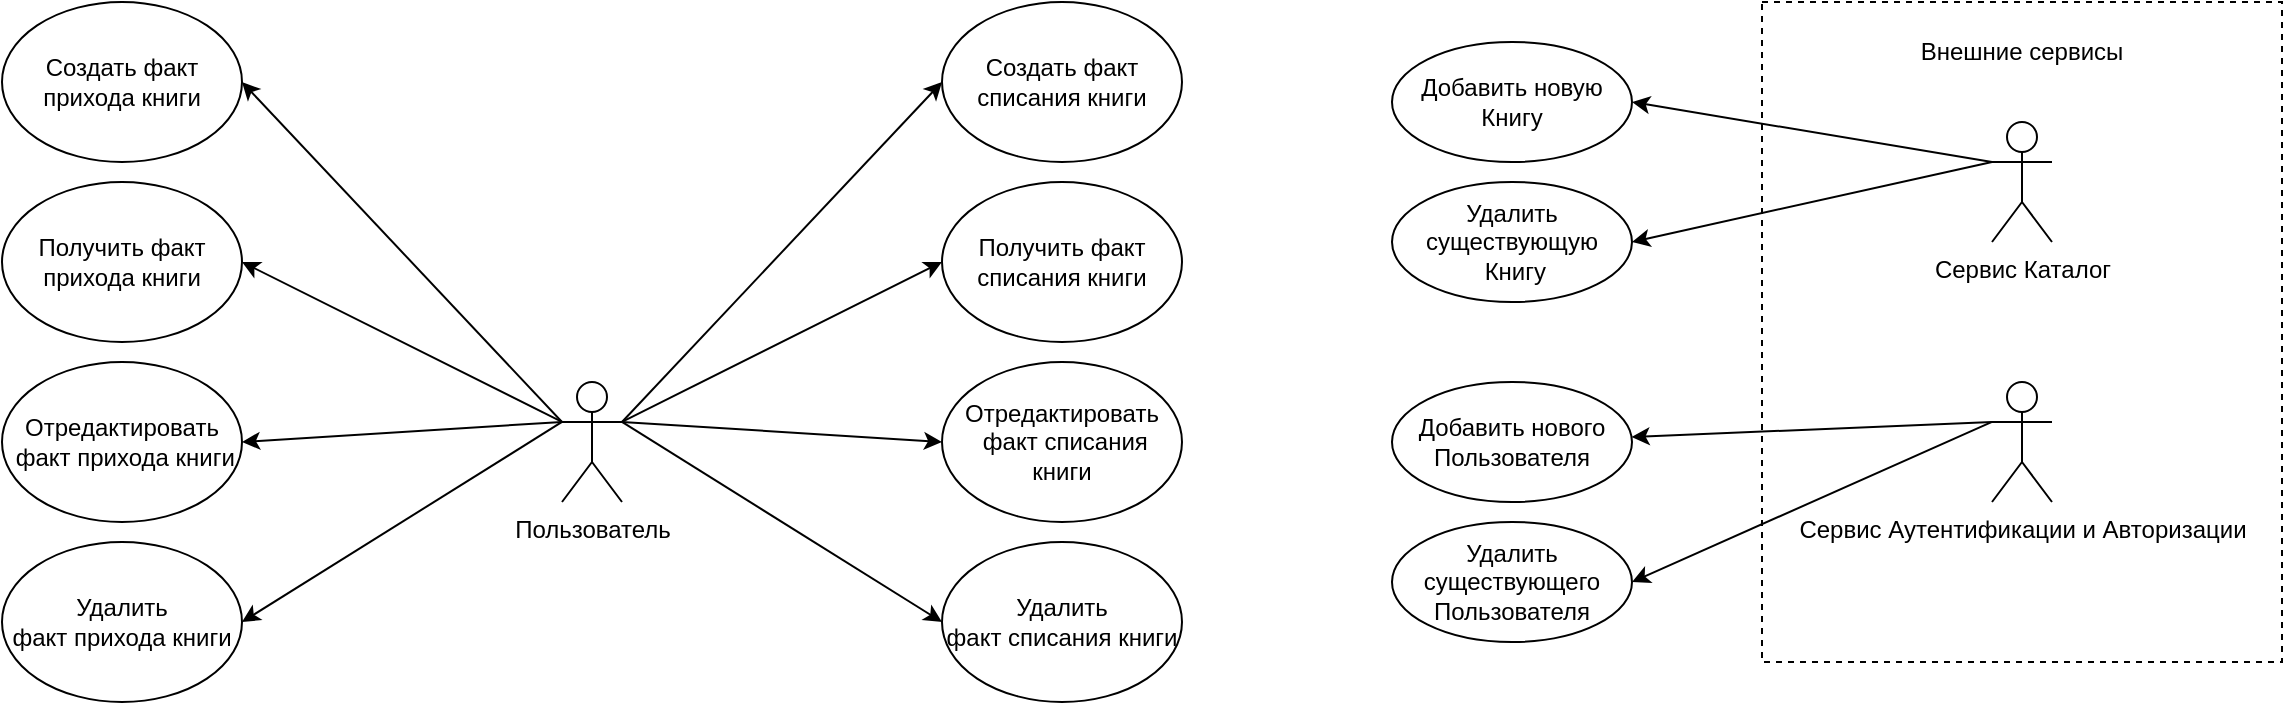 <mxfile version="26.0.6">
  <diagram name="Страница — 1" id="LDmB1OvMdF-QmFk6Qm8B">
    <mxGraphModel dx="913" dy="454" grid="1" gridSize="10" guides="1" tooltips="1" connect="1" arrows="1" fold="1" page="1" pageScale="1" pageWidth="2336" pageHeight="1654" math="0" shadow="0">
      <root>
        <mxCell id="0" />
        <mxCell id="1" parent="0" />
        <mxCell id="Ar7VTaamPSCHCqMAzxKv-7" style="rounded=0;orthogonalLoop=1;jettySize=auto;html=1;entryX=0;entryY=0.5;entryDx=0;entryDy=0;exitX=1;exitY=0.333;exitDx=0;exitDy=0;exitPerimeter=0;" edge="1" parent="1" source="Ar7VTaamPSCHCqMAzxKv-1" target="Ar7VTaamPSCHCqMAzxKv-2">
          <mxGeometry relative="1" as="geometry">
            <mxPoint x="580" y="570" as="sourcePoint" />
          </mxGeometry>
        </mxCell>
        <mxCell id="Ar7VTaamPSCHCqMAzxKv-8" style="rounded=0;orthogonalLoop=1;jettySize=auto;html=1;exitX=1;exitY=0.333;exitDx=0;exitDy=0;exitPerimeter=0;entryX=0;entryY=0.5;entryDx=0;entryDy=0;" edge="1" parent="1" source="Ar7VTaamPSCHCqMAzxKv-1" target="Ar7VTaamPSCHCqMAzxKv-4">
          <mxGeometry relative="1" as="geometry" />
        </mxCell>
        <mxCell id="Ar7VTaamPSCHCqMAzxKv-10" style="rounded=0;orthogonalLoop=1;jettySize=auto;html=1;exitX=1;exitY=0.333;exitDx=0;exitDy=0;exitPerimeter=0;entryX=0;entryY=0.5;entryDx=0;entryDy=0;" edge="1" parent="1" source="Ar7VTaamPSCHCqMAzxKv-1" target="Ar7VTaamPSCHCqMAzxKv-3">
          <mxGeometry relative="1" as="geometry" />
        </mxCell>
        <mxCell id="Ar7VTaamPSCHCqMAzxKv-11" style="rounded=0;orthogonalLoop=1;jettySize=auto;html=1;exitX=1;exitY=0.333;exitDx=0;exitDy=0;exitPerimeter=0;entryX=0;entryY=0.5;entryDx=0;entryDy=0;" edge="1" parent="1" source="Ar7VTaamPSCHCqMAzxKv-1" target="Ar7VTaamPSCHCqMAzxKv-5">
          <mxGeometry relative="1" as="geometry" />
        </mxCell>
        <mxCell id="Ar7VTaamPSCHCqMAzxKv-16" style="rounded=0;orthogonalLoop=1;jettySize=auto;html=1;exitX=0;exitY=0.333;exitDx=0;exitDy=0;exitPerimeter=0;entryX=1;entryY=0.5;entryDx=0;entryDy=0;" edge="1" parent="1" source="Ar7VTaamPSCHCqMAzxKv-1" target="Ar7VTaamPSCHCqMAzxKv-12">
          <mxGeometry relative="1" as="geometry" />
        </mxCell>
        <mxCell id="Ar7VTaamPSCHCqMAzxKv-17" style="rounded=0;orthogonalLoop=1;jettySize=auto;html=1;exitX=0;exitY=0.333;exitDx=0;exitDy=0;exitPerimeter=0;entryX=1;entryY=0.5;entryDx=0;entryDy=0;" edge="1" parent="1" source="Ar7VTaamPSCHCqMAzxKv-1" target="Ar7VTaamPSCHCqMAzxKv-14">
          <mxGeometry relative="1" as="geometry" />
        </mxCell>
        <mxCell id="Ar7VTaamPSCHCqMAzxKv-18" style="rounded=0;orthogonalLoop=1;jettySize=auto;html=1;exitX=0;exitY=0.333;exitDx=0;exitDy=0;exitPerimeter=0;entryX=1;entryY=0.5;entryDx=0;entryDy=0;" edge="1" parent="1" source="Ar7VTaamPSCHCqMAzxKv-1" target="Ar7VTaamPSCHCqMAzxKv-13">
          <mxGeometry relative="1" as="geometry" />
        </mxCell>
        <mxCell id="Ar7VTaamPSCHCqMAzxKv-19" style="rounded=0;orthogonalLoop=1;jettySize=auto;html=1;exitX=0;exitY=0.333;exitDx=0;exitDy=0;exitPerimeter=0;entryX=1;entryY=0.5;entryDx=0;entryDy=0;" edge="1" parent="1" source="Ar7VTaamPSCHCqMAzxKv-1" target="Ar7VTaamPSCHCqMAzxKv-15">
          <mxGeometry relative="1" as="geometry" />
        </mxCell>
        <mxCell id="Ar7VTaamPSCHCqMAzxKv-1" value="Пользователь" style="shape=umlActor;verticalLabelPosition=bottom;verticalAlign=top;html=1;outlineConnect=0;" vertex="1" parent="1">
          <mxGeometry x="430" y="570" width="30" height="60" as="geometry" />
        </mxCell>
        <mxCell id="Ar7VTaamPSCHCqMAzxKv-2" value="Создать факт списания&lt;span style=&quot;background-color: transparent; color: light-dark(rgb(0, 0, 0), rgb(255, 255, 255));&quot;&gt;&amp;nbsp;книги&lt;/span&gt;" style="ellipse;whiteSpace=wrap;html=1;" vertex="1" parent="1">
          <mxGeometry x="620" y="380" width="120" height="80" as="geometry" />
        </mxCell>
        <mxCell id="Ar7VTaamPSCHCqMAzxKv-3" value="Отредактировать&lt;br&gt;&lt;div&gt;&lt;span style=&quot;color: rgba(0, 0, 0, 0); font-family: monospace; font-size: 0px; text-align: start; text-wrap-mode: nowrap; background-color: transparent;&quot;&gt;%3CmxGraphModel%3E%3Croot%3E%3CmxCell%20id%3D%220%22%2F%3E%3CmxCell%20id%3D%221%22%20parent%3D%220%22%2F%3E%3CmxCell%20id%3D%222%22%20value%3D%22%D0%A1%D0%BE%D0%B7%D0%B4%D0%B0%D1%82%D1%8C%20%D1%84%D0%B0%D0%BA%D1%82%20%D0%BF%D1%80%D0%B8%D1%85%D0%BE%D0%B4%D0%B0%20%D0%BA%D0%BD%D0%B8%D0%B3%D0%B8%22%20style%3D%22ellipse%3BwhiteSpace%3Dwrap%3Bhtml%3D1%3B%22%20vertex%3D%221%22%20parent%3D%221%22%3E%3CmxGeometry%20x%3D%22620%22%20y%3D%22410%22%20width%3D%22120%22%20height%3D%2280%22%20as%3D%22geometry%22%2F%3E%3C%2FmxCell%3E%3C%2Froot%3E%3C%2FmxGraphModel%3E&lt;/span&gt;&amp;nbsp;факт списания книги&lt;/div&gt;" style="ellipse;whiteSpace=wrap;html=1;" vertex="1" parent="1">
          <mxGeometry x="620" y="560" width="120" height="80" as="geometry" />
        </mxCell>
        <mxCell id="Ar7VTaamPSCHCqMAzxKv-4" value="Получить&lt;span style=&quot;background-color: transparent; color: light-dark(rgb(0, 0, 0), rgb(255, 255, 255));&quot;&gt;&amp;nbsp;факт списания книги&lt;/span&gt;" style="ellipse;whiteSpace=wrap;html=1;" vertex="1" parent="1">
          <mxGeometry x="620" y="470" width="120" height="80" as="geometry" />
        </mxCell>
        <mxCell id="Ar7VTaamPSCHCqMAzxKv-5" value="Удалить факт&lt;span style=&quot;background-color: transparent; color: light-dark(rgb(0, 0, 0), rgb(255, 255, 255));&quot;&gt;&amp;nbsp;списания книги&lt;/span&gt;" style="ellipse;whiteSpace=wrap;html=1;" vertex="1" parent="1">
          <mxGeometry x="620" y="650" width="120" height="80" as="geometry" />
        </mxCell>
        <mxCell id="Ar7VTaamPSCHCqMAzxKv-12" value="Создать факт прихода книги" style="ellipse;whiteSpace=wrap;html=1;" vertex="1" parent="1">
          <mxGeometry x="150" y="380" width="120" height="80" as="geometry" />
        </mxCell>
        <mxCell id="Ar7VTaamPSCHCqMAzxKv-13" value="Отредактировать&lt;br&gt;&lt;div&gt;&lt;span style=&quot;color: rgba(0, 0, 0, 0); font-family: monospace; font-size: 0px; text-align: start; text-wrap-mode: nowrap; background-color: transparent;&quot;&gt;%3CmxGraphModel%3E%3Croot%3E%3CmxCell%20id%3D%220%22%2F%3E%3CmxCell%20id%3D%221%22%20parent%3D%220%22%2F%3E%3CmxCell%20id%3D%222%22%20value%3D%22%D0%A1%D0%BE%D0%B7%D0%B4%D0%B0%D1%82%D1%8C%20%D1%84%D0%B0%D0%BA%D1%82%20%D0%BF%D1%80%D0%B8%D1%85%D0%BE%D0%B4%D0%B0%20%D0%BA%D0%BD%D0%B8%D0%B3%D0%B8%22%20style%3D%22ellipse%3BwhiteSpace%3Dwrap%3Bhtml%3D1%3B%22%20vertex%3D%221%22%20parent%3D%221%22%3E%3CmxGeometry%20x%3D%22620%22%20y%3D%22410%22%20width%3D%22120%22%20height%3D%2280%22%20as%3D%22geometry%22%2F%3E%3C%2FmxCell%3E%3C%2Froot%3E%3C%2FmxGraphModel%3E&lt;/span&gt;&amp;nbsp;факт прихода книги&lt;/div&gt;" style="ellipse;whiteSpace=wrap;html=1;" vertex="1" parent="1">
          <mxGeometry x="150" y="560" width="120" height="80" as="geometry" />
        </mxCell>
        <mxCell id="Ar7VTaamPSCHCqMAzxKv-14" value="Получить&lt;span style=&quot;background-color: transparent; color: light-dark(rgb(0, 0, 0), rgb(255, 255, 255));&quot;&gt;&amp;nbsp;факт прихода книги&lt;/span&gt;" style="ellipse;whiteSpace=wrap;html=1;" vertex="1" parent="1">
          <mxGeometry x="150" y="470" width="120" height="80" as="geometry" />
        </mxCell>
        <mxCell id="Ar7VTaamPSCHCqMAzxKv-15" value="Удалить факт&lt;span style=&quot;background-color: transparent; color: light-dark(rgb(0, 0, 0), rgb(255, 255, 255));&quot;&gt;&amp;nbsp;прихода книги&lt;/span&gt;" style="ellipse;whiteSpace=wrap;html=1;" vertex="1" parent="1">
          <mxGeometry x="150" y="650" width="120" height="80" as="geometry" />
        </mxCell>
        <mxCell id="Ar7VTaamPSCHCqMAzxKv-20" value="" style="whiteSpace=wrap;html=1;dashed=1;" vertex="1" parent="1">
          <mxGeometry x="1030" y="380" width="260" height="330" as="geometry" />
        </mxCell>
        <mxCell id="Ar7VTaamPSCHCqMAzxKv-21" value="Внешние сервисы" style="text;html=1;align=center;verticalAlign=middle;whiteSpace=wrap;rounded=0;" vertex="1" parent="1">
          <mxGeometry x="1075" y="390" width="170" height="30" as="geometry" />
        </mxCell>
        <mxCell id="Ar7VTaamPSCHCqMAzxKv-27" style="rounded=0;orthogonalLoop=1;jettySize=auto;html=1;entryX=1;entryY=0.5;entryDx=0;entryDy=0;exitX=0;exitY=0.333;exitDx=0;exitDy=0;exitPerimeter=0;" edge="1" parent="1" source="Ar7VTaamPSCHCqMAzxKv-24" target="Ar7VTaamPSCHCqMAzxKv-25">
          <mxGeometry relative="1" as="geometry" />
        </mxCell>
        <mxCell id="Ar7VTaamPSCHCqMAzxKv-28" style="rounded=0;orthogonalLoop=1;jettySize=auto;html=1;exitX=0;exitY=0.333;exitDx=0;exitDy=0;exitPerimeter=0;entryX=1;entryY=0.5;entryDx=0;entryDy=0;" edge="1" parent="1" source="Ar7VTaamPSCHCqMAzxKv-24" target="Ar7VTaamPSCHCqMAzxKv-26">
          <mxGeometry relative="1" as="geometry" />
        </mxCell>
        <mxCell id="Ar7VTaamPSCHCqMAzxKv-24" value="Сервис Каталог" style="shape=umlActor;verticalLabelPosition=bottom;verticalAlign=top;html=1;outlineConnect=0;" vertex="1" parent="1">
          <mxGeometry x="1145" y="440" width="30" height="60" as="geometry" />
        </mxCell>
        <mxCell id="Ar7VTaamPSCHCqMAzxKv-25" value="Добавить новую Книгу" style="ellipse;whiteSpace=wrap;html=1;" vertex="1" parent="1">
          <mxGeometry x="845" y="400" width="120" height="60" as="geometry" />
        </mxCell>
        <mxCell id="Ar7VTaamPSCHCqMAzxKv-26" value="Удалить существующую&lt;div&gt;&amp;nbsp;Книгу&lt;/div&gt;" style="ellipse;whiteSpace=wrap;html=1;" vertex="1" parent="1">
          <mxGeometry x="845" y="470" width="120" height="60" as="geometry" />
        </mxCell>
        <mxCell id="Ar7VTaamPSCHCqMAzxKv-34" style="rounded=0;orthogonalLoop=1;jettySize=auto;html=1;exitX=0;exitY=0.333;exitDx=0;exitDy=0;exitPerimeter=0;" edge="1" parent="1" source="Ar7VTaamPSCHCqMAzxKv-30" target="Ar7VTaamPSCHCqMAzxKv-31">
          <mxGeometry relative="1" as="geometry" />
        </mxCell>
        <mxCell id="Ar7VTaamPSCHCqMAzxKv-35" style="rounded=0;orthogonalLoop=1;jettySize=auto;html=1;exitX=0;exitY=0.333;exitDx=0;exitDy=0;exitPerimeter=0;entryX=1;entryY=0.5;entryDx=0;entryDy=0;" edge="1" parent="1" source="Ar7VTaamPSCHCqMAzxKv-30" target="Ar7VTaamPSCHCqMAzxKv-32">
          <mxGeometry relative="1" as="geometry" />
        </mxCell>
        <mxCell id="Ar7VTaamPSCHCqMAzxKv-30" value="Сервис Аутентификации и Авторизации" style="shape=umlActor;verticalLabelPosition=bottom;verticalAlign=top;html=1;outlineConnect=0;" vertex="1" parent="1">
          <mxGeometry x="1145" y="570" width="30" height="60" as="geometry" />
        </mxCell>
        <mxCell id="Ar7VTaamPSCHCqMAzxKv-31" value="Добавить нового Пользователя" style="ellipse;whiteSpace=wrap;html=1;" vertex="1" parent="1">
          <mxGeometry x="845" y="570" width="120" height="60" as="geometry" />
        </mxCell>
        <mxCell id="Ar7VTaamPSCHCqMAzxKv-32" value="Удалить существующего Пользователя" style="ellipse;whiteSpace=wrap;html=1;" vertex="1" parent="1">
          <mxGeometry x="845" y="640" width="120" height="60" as="geometry" />
        </mxCell>
        <mxCell id="Ar7VTaamPSCHCqMAzxKv-36" style="edgeStyle=orthogonalEdgeStyle;rounded=0;orthogonalLoop=1;jettySize=auto;html=1;exitX=0.5;exitY=1;exitDx=0;exitDy=0;" edge="1" parent="1" source="Ar7VTaamPSCHCqMAzxKv-20" target="Ar7VTaamPSCHCqMAzxKv-20">
          <mxGeometry relative="1" as="geometry" />
        </mxCell>
      </root>
    </mxGraphModel>
  </diagram>
</mxfile>
